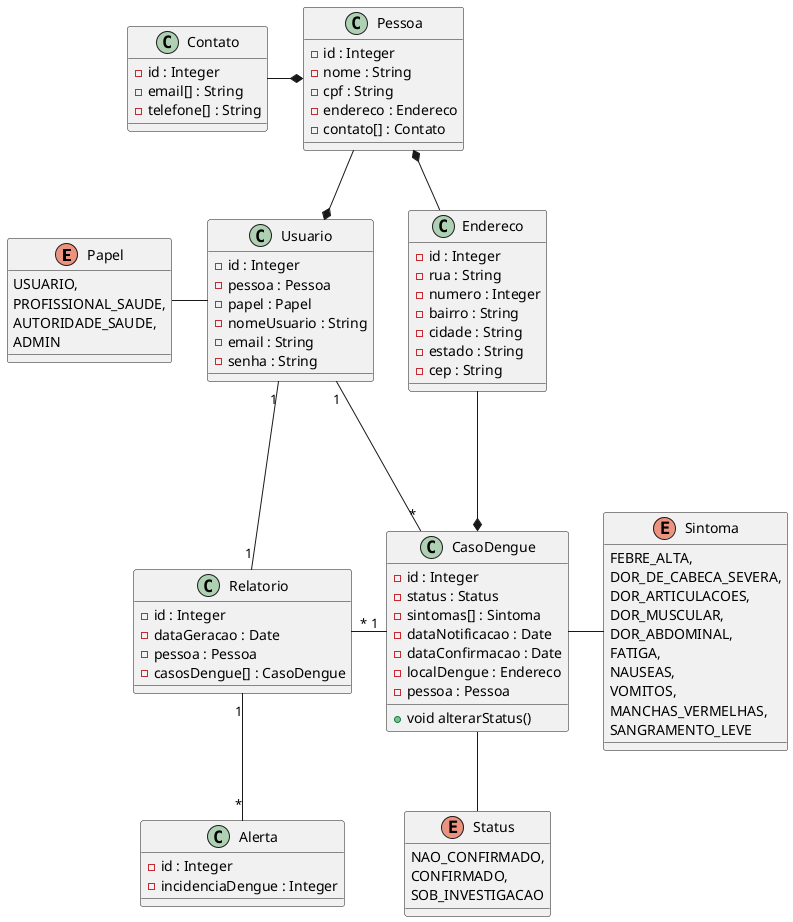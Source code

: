 @startuml
enum Papel {
     USUARIO,
     PROFISSIONAL_SAUDE,
     AUTORIDADE_SAUDE,
     ADMIN
}

enum Status {
    NAO_CONFIRMADO,
    CONFIRMADO,
    SOB_INVESTIGACAO
}

enum Sintoma {
    FEBRE_ALTA,
    DOR_DE_CABECA_SEVERA,
    DOR_ARTICULACOES,
    DOR_MUSCULAR,
    DOR_ABDOMINAL,
    FATIGA,
    NAUSEAS,
    VOMITOS,
    MANCHAS_VERMELHAS,
    SANGRAMENTO_LEVE
}

class Endereco {
    - id : Integer
    - rua : String
    - numero : Integer
    - bairro : String
    - cidade : String
    - estado : String
    - cep : String
}

class Usuario {
    - id : Integer
    - pessoa : Pessoa
    - papel : Papel
    - nomeUsuario : String
    - email : String
    - senha : String
}

class Pessoa {
     - id : Integer
     - nome : String
     - cpf : String
     - endereco : Endereco
     - contato[] : Contato
}

class Contato {
    - id : Integer
    - email[] : String
    - telefone[] : String
}

class CasoDengue {
    - id : Integer
    - status : Status
    - sintomas[] : Sintoma
    - dataNotificacao : Date
    - dataConfirmacao : Date
    - localDengue : Endereco
    - pessoa : Pessoa
    + void alterarStatus()
}

class Relatorio {
    - id : Integer
    - dataGeracao : Date
    - pessoa : Pessoa
    - casosDengue[] : CasoDengue
}

class Alerta {
    - id : Integer
    - incidenciaDengue : Integer
}


Usuario -left-- Papel

Contato -right--* Pessoa
Endereco -left--* Pessoa

Pessoa --* Usuario
Relatorio "1" -up-- "1" Usuario
CasoDengue "*" -up-- "1" Usuario

Endereco -down--* CasoDengue
Relatorio "*" -right-- "1" CasoDengue
Status -up- CasoDengue
Sintoma -left-- CasoDengue

Relatorio "1" -- "*" Alerta
@enduml